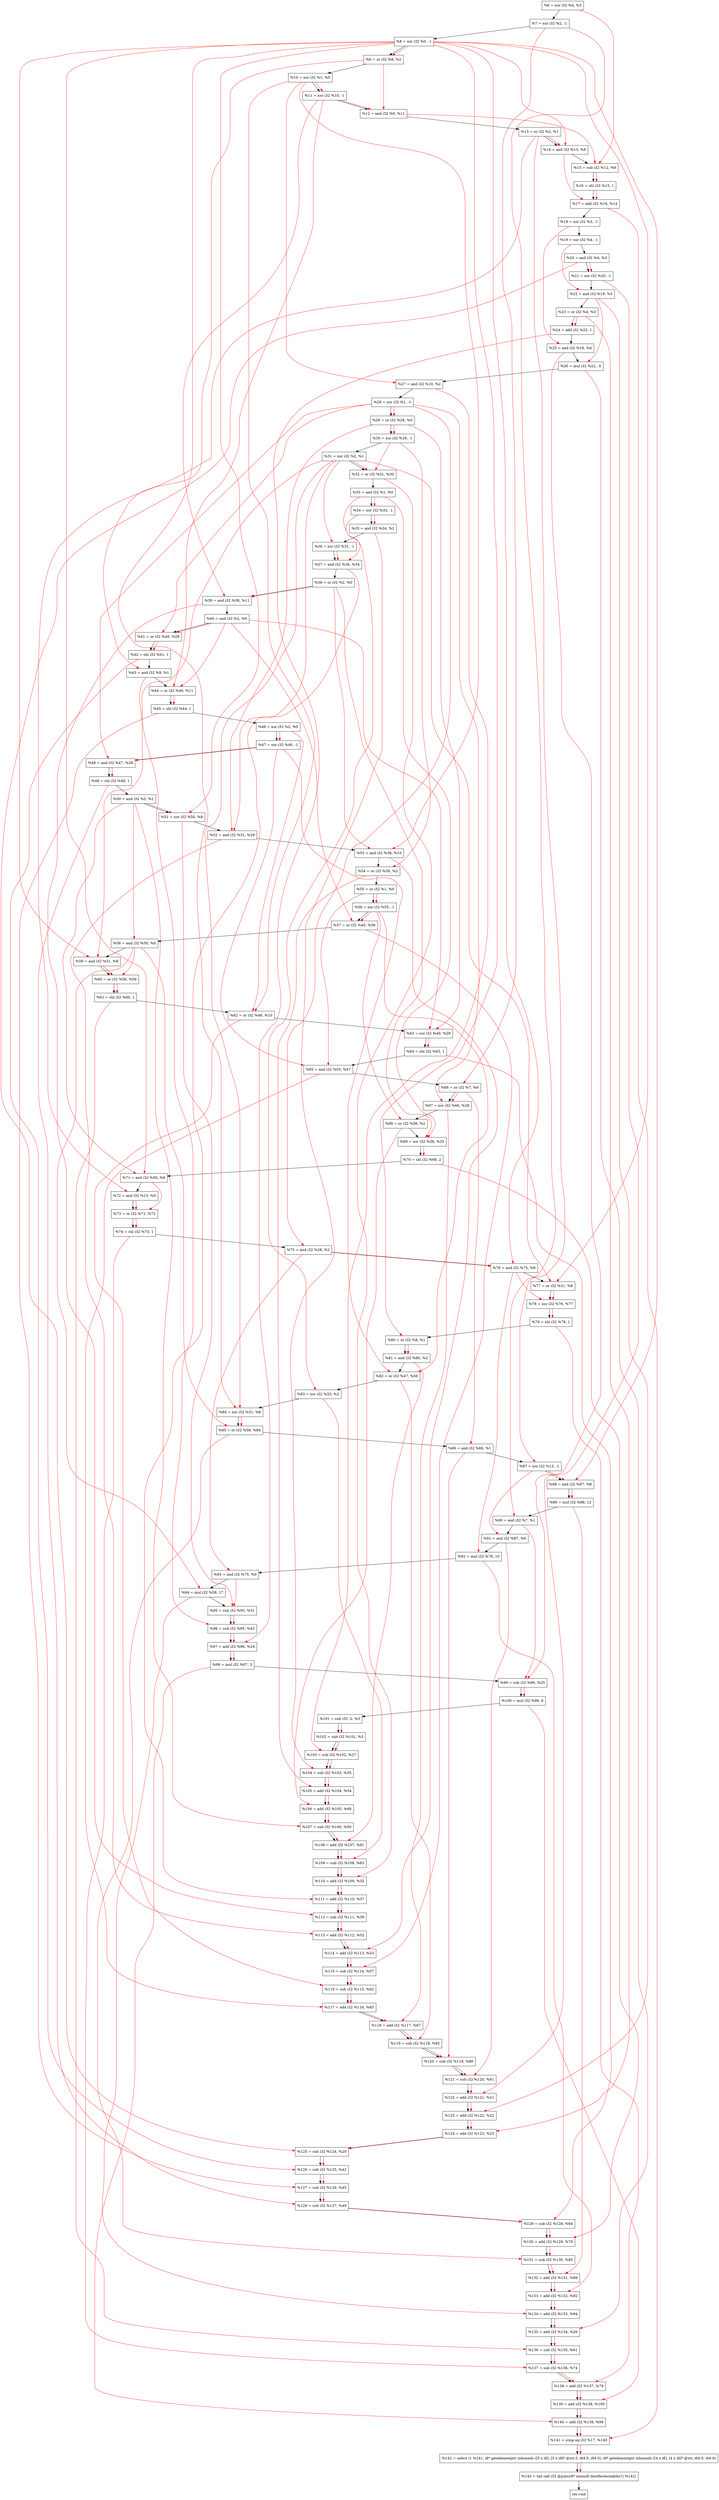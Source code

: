 digraph "DFG for'crackme' function" {
	Node0x2385130[shape=record, label="  %6 = xor i32 %4, %3"];
	Node0x23857b0[shape=record, label="  %7 = xor i32 %2, -1"];
	Node0x2385820[shape=record, label="  %8 = xor i32 %0, -1"];
	Node0x2385890[shape=record, label="  %9 = or i32 %8, %2"];
	Node0x2385900[shape=record, label="  %10 = xor i32 %1, %0"];
	Node0x2385970[shape=record, label="  %11 = xor i32 %10, -1"];
	Node0x23859e0[shape=record, label="  %12 = and i32 %9, %11"];
	Node0x2385a50[shape=record, label="  %13 = or i32 %2, %1"];
	Node0x2385ac0[shape=record, label="  %14 = and i32 %13, %8"];
	Node0x2385b30[shape=record, label="  %15 = sub i32 %12, %6"];
	Node0x2385bd0[shape=record, label="  %16 = shl i32 %15, 1"];
	Node0x2385c40[shape=record, label="  %17 = add i32 %16, %14"];
	Node0x2385cb0[shape=record, label="  %18 = xor i32 %3, -1"];
	Node0x2385d20[shape=record, label="  %19 = xor i32 %4, -1"];
	Node0x2385d90[shape=record, label="  %20 = and i32 %4, %3"];
	Node0x2385e00[shape=record, label="  %21 = xor i32 %20, -1"];
	Node0x2385e70[shape=record, label="  %22 = and i32 %19, %3"];
	Node0x2385ee0[shape=record, label="  %23 = or i32 %4, %3"];
	Node0x2385f50[shape=record, label="  %24 = add i32 %23, 1"];
	Node0x2385fc0[shape=record, label="  %25 = and i32 %18, %4"];
	Node0x2386060[shape=record, label="  %26 = mul i32 %22, -5"];
	Node0x23860d0[shape=record, label="  %27 = and i32 %10, %2"];
	Node0x2386140[shape=record, label="  %28 = xor i32 %1, -1"];
	Node0x23861b0[shape=record, label="  %29 = or i32 %28, %0"];
	Node0x2386220[shape=record, label="  %30 = xor i32 %29, -1"];
	Node0x2386290[shape=record, label="  %31 = xor i32 %2, %1"];
	Node0x2386300[shape=record, label="  %32 = or i32 %31, %30"];
	Node0x2386580[shape=record, label="  %33 = and i32 %1, %0"];
	Node0x23865f0[shape=record, label="  %34 = xor i32 %33, -1"];
	Node0x2386660[shape=record, label="  %35 = and i32 %34, %2"];
	Node0x23866d0[shape=record, label="  %36 = xor i32 %31, -1"];
	Node0x2386740[shape=record, label="  %37 = and i32 %36, %34"];
	Node0x23867b0[shape=record, label="  %38 = or i32 %2, %0"];
	Node0x2386820[shape=record, label="  %39 = and i32 %38, %11"];
	Node0x2386890[shape=record, label="  %40 = and i32 %2, %0"];
	Node0x2386900[shape=record, label="  %41 = or i32 %40, %28"];
	Node0x2386970[shape=record, label="  %42 = shl i32 %41, 1"];
	Node0x23869e0[shape=record, label="  %43 = and i32 %9, %1"];
	Node0x2386a50[shape=record, label="  %44 = or i32 %40, %11"];
	Node0x2386ac0[shape=record, label="  %45 = shl i32 %44, 1"];
	Node0x2386b30[shape=record, label="  %46 = xor i32 %2, %0"];
	Node0x2386ba0[shape=record, label="  %47 = xor i32 %46, -1"];
	Node0x2386c10[shape=record, label="  %48 = and i32 %47, %28"];
	Node0x2386c80[shape=record, label="  %49 = shl i32 %48, 1"];
	Node0x2386cf0[shape=record, label="  %50 = and i32 %2, %1"];
	Node0x2386d60[shape=record, label="  %51 = xor i32 %50, %8"];
	Node0x2386dd0[shape=record, label="  %52 = and i32 %31, %29"];
	Node0x2386e40[shape=record, label="  %53 = and i32 %38, %10"];
	Node0x2386eb0[shape=record, label="  %54 = or i32 %30, %2"];
	Node0x2386f20[shape=record, label="  %55 = or i32 %1, %0"];
	Node0x2386f90[shape=record, label="  %56 = xor i32 %55, -1"];
	Node0x2387000[shape=record, label="  %57 = or i32 %40, %56"];
	Node0x2387070[shape=record, label="  %58 = and i32 %50, %0"];
	Node0x23870e0[shape=record, label="  %59 = and i32 %31, %8"];
	Node0x2387150[shape=record, label="  %60 = or i32 %58, %59"];
	Node0x23871c0[shape=record, label="  %61 = shl i32 %60, 1"];
	Node0x2387230[shape=record, label="  %62 = or i32 %46, %10"];
	Node0x23872a0[shape=record, label="  %63 = xor i32 %40, %29"];
	Node0x2387310[shape=record, label="  %64 = shl i32 %63, 1"];
	Node0x2387790[shape=record, label="  %65 = and i32 %55, %47"];
	Node0x2387800[shape=record, label="  %66 = or i32 %7, %0"];
	Node0x2387870[shape=record, label="  %67 = xor i32 %66, %28"];
	Node0x23878e0[shape=record, label="  %68 = or i32 %56, %2"];
	Node0x2387950[shape=record, label="  %69 = xor i32 %38, %33"];
	Node0x23879f0[shape=record, label="  %70 = shl i32 %69, 2"];
	Node0x2387a60[shape=record, label="  %71 = and i32 %50, %8"];
	Node0x2387ad0[shape=record, label="  %72 = and i32 %13, %0"];
	Node0x2387b40[shape=record, label="  %73 = or i32 %71, %72"];
	Node0x2387bb0[shape=record, label="  %74 = shl i32 %73, 1"];
	Node0x2387c20[shape=record, label="  %75 = and i32 %28, %2"];
	Node0x2387c90[shape=record, label="  %76 = and i32 %75, %8"];
	Node0x2387d00[shape=record, label="  %77 = or i32 %31, %8"];
	Node0x2387d70[shape=record, label="  %78 = xor i32 %76, %77"];
	Node0x2387de0[shape=record, label="  %79 = shl i32 %78, 1"];
	Node0x2387e50[shape=record, label="  %80 = or i32 %8, %1"];
	Node0x2387ec0[shape=record, label="  %81 = and i32 %80, %2"];
	Node0x2387f30[shape=record, label="  %82 = or i32 %47, %56"];
	Node0x2387fa0[shape=record, label="  %83 = xor i32 %33, %2"];
	Node0x2388010[shape=record, label="  %84 = xor i32 %31, %8"];
	Node0x2388080[shape=record, label="  %85 = or i32 %58, %84"];
	Node0x23880f0[shape=record, label="  %86 = and i32 %66, %1"];
	Node0x2388160[shape=record, label="  %87 = xor i32 %13, -1"];
	Node0x23881d0[shape=record, label="  %88 = and i32 %87, %8"];
	Node0x2388270[shape=record, label="  %89 = mul i32 %88, 12"];
	Node0x23882e0[shape=record, label="  %90 = and i32 %7, %1"];
	Node0x2388350[shape=record, label="  %91 = and i32 %87, %0"];
	Node0x23883f0[shape=record, label="  %92 = mul i32 %76, 10"];
	Node0x2388460[shape=record, label="  %93 = and i32 %75, %0"];
	Node0x2388500[shape=record, label="  %94 = mul i32 %58, 17"];
	Node0x2388570[shape=record, label="  %95 = sub i32 %93, %51"];
	Node0x23885e0[shape=record, label="  %96 = sub i32 %95, %43"];
	Node0x2388650[shape=record, label="  %97 = add i32 %96, %24"];
	Node0x23886f0[shape=record, label="  %98 = mul i32 %97, 3"];
	Node0x2388760[shape=record, label="  %99 = sub i32 %90, %25"];
	Node0x2388800[shape=record, label="  %100 = mul i32 %99, 6"];
	Node0x23888a0[shape=record, label="  %101 = sub i32 -2, %3"];
	Node0x2388910[shape=record, label="  %102 = sub i32 %101, %3"];
	Node0x2388980[shape=record, label="  %103 = sub i32 %102, %27"];
	Node0x23889f0[shape=record, label="  %104 = sub i32 %103, %35"];
	Node0x2388a60[shape=record, label="  %105 = add i32 %104, %54"];
	Node0x2388ad0[shape=record, label="  %106 = add i32 %105, %68"];
	Node0x2388b40[shape=record, label="  %107 = sub i32 %106, %50"];
	Node0x2388bb0[shape=record, label="  %108 = add i32 %107, %81"];
	Node0x2388c20[shape=record, label="  %109 = sub i32 %108, %83"];
	Node0x2388c90[shape=record, label="  %110 = add i32 %109, %32"];
	Node0x2388d00[shape=record, label="  %111 = add i32 %110, %37"];
	Node0x2388d70[shape=record, label="  %112 = sub i32 %111, %39"];
	Node0x2388de0[shape=record, label="  %113 = add i32 %112, %52"];
	Node0x2388e50[shape=record, label="  %114 = add i32 %113, %53"];
	Node0x2388ec0[shape=record, label="  %115 = sub i32 %114, %57"];
	Node0x2388f30[shape=record, label="  %116 = sub i32 %115, %62"];
	Node0x2388fa0[shape=record, label="  %117 = add i32 %116, %65"];
	Node0x2389010[shape=record, label="  %118 = add i32 %117, %67"];
	Node0x2389080[shape=record, label="  %119 = sub i32 %118, %82"];
	Node0x23890f0[shape=record, label="  %120 = sub i32 %119, %86"];
	Node0x2389160[shape=record, label="  %121 = sub i32 %120, %91"];
	Node0x23891d0[shape=record, label="  %122 = add i32 %121, %21"];
	Node0x2389240[shape=record, label="  %123 = add i32 %122, %22"];
	Node0x23892b0[shape=record, label="  %124 = add i32 %123, %23"];
	Node0x2389320[shape=record, label="  %125 = sub i32 %124, %20"];
	Node0x2389390[shape=record, label="  %126 = sub i32 %125, %42"];
	Node0x2389400[shape=record, label="  %127 = sub i32 %126, %45"];
	Node0x2389470[shape=record, label="  %128 = sub i32 %127, %49"];
	Node0x2389cf0[shape=record, label="  %129 = sub i32 %128, %64"];
	Node0x2389d60[shape=record, label="  %130 = add i32 %129, %70"];
	Node0x2389dd0[shape=record, label="  %131 = sub i32 %130, %85"];
	Node0x2389e40[shape=record, label="  %132 = add i32 %131, %89"];
	Node0x2389eb0[shape=record, label="  %133 = add i32 %132, %92"];
	Node0x2389f20[shape=record, label="  %134 = add i32 %133, %94"];
	Node0x2389f90[shape=record, label="  %135 = add i32 %134, %26"];
	Node0x238a000[shape=record, label="  %136 = sub i32 %135, %61"];
	Node0x238a070[shape=record, label="  %137 = sub i32 %136, %74"];
	Node0x238a0e0[shape=record, label="  %138 = add i32 %137, %79"];
	Node0x238a150[shape=record, label="  %139 = add i32 %138, %100"];
	Node0x238a1c0[shape=record, label="  %140 = add i32 %139, %98"];
	Node0x238a230[shape=record, label="  %141 = icmp eq i32 %17, %140"];
	Node0x2325268[shape=record, label="  %142 = select i1 %141, i8* getelementptr inbounds ([5 x i8], [5 x i8]* @str.3, i64 0, i64 0), i8* getelementptr inbounds ([4 x i8], [4 x i8]* @str, i64 0, i64 0)"];
	Node0x238a4c0[shape=record, label="  %143 = tail call i32 @puts(i8* nonnull dereferenceable(1) %142)"];
	Node0x238a510[shape=record, label="  ret void"];
	Node0x2385130 -> Node0x23857b0;
	Node0x23857b0 -> Node0x2385820;
	Node0x2385820 -> Node0x2385890;
	Node0x2385890 -> Node0x2385900;
	Node0x2385900 -> Node0x2385970;
	Node0x2385970 -> Node0x23859e0;
	Node0x23859e0 -> Node0x2385a50;
	Node0x2385a50 -> Node0x2385ac0;
	Node0x2385ac0 -> Node0x2385b30;
	Node0x2385b30 -> Node0x2385bd0;
	Node0x2385bd0 -> Node0x2385c40;
	Node0x2385c40 -> Node0x2385cb0;
	Node0x2385cb0 -> Node0x2385d20;
	Node0x2385d20 -> Node0x2385d90;
	Node0x2385d90 -> Node0x2385e00;
	Node0x2385e00 -> Node0x2385e70;
	Node0x2385e70 -> Node0x2385ee0;
	Node0x2385ee0 -> Node0x2385f50;
	Node0x2385f50 -> Node0x2385fc0;
	Node0x2385fc0 -> Node0x2386060;
	Node0x2386060 -> Node0x23860d0;
	Node0x23860d0 -> Node0x2386140;
	Node0x2386140 -> Node0x23861b0;
	Node0x23861b0 -> Node0x2386220;
	Node0x2386220 -> Node0x2386290;
	Node0x2386290 -> Node0x2386300;
	Node0x2386300 -> Node0x2386580;
	Node0x2386580 -> Node0x23865f0;
	Node0x23865f0 -> Node0x2386660;
	Node0x2386660 -> Node0x23866d0;
	Node0x23866d0 -> Node0x2386740;
	Node0x2386740 -> Node0x23867b0;
	Node0x23867b0 -> Node0x2386820;
	Node0x2386820 -> Node0x2386890;
	Node0x2386890 -> Node0x2386900;
	Node0x2386900 -> Node0x2386970;
	Node0x2386970 -> Node0x23869e0;
	Node0x23869e0 -> Node0x2386a50;
	Node0x2386a50 -> Node0x2386ac0;
	Node0x2386ac0 -> Node0x2386b30;
	Node0x2386b30 -> Node0x2386ba0;
	Node0x2386ba0 -> Node0x2386c10;
	Node0x2386c10 -> Node0x2386c80;
	Node0x2386c80 -> Node0x2386cf0;
	Node0x2386cf0 -> Node0x2386d60;
	Node0x2386d60 -> Node0x2386dd0;
	Node0x2386dd0 -> Node0x2386e40;
	Node0x2386e40 -> Node0x2386eb0;
	Node0x2386eb0 -> Node0x2386f20;
	Node0x2386f20 -> Node0x2386f90;
	Node0x2386f90 -> Node0x2387000;
	Node0x2387000 -> Node0x2387070;
	Node0x2387070 -> Node0x23870e0;
	Node0x23870e0 -> Node0x2387150;
	Node0x2387150 -> Node0x23871c0;
	Node0x23871c0 -> Node0x2387230;
	Node0x2387230 -> Node0x23872a0;
	Node0x23872a0 -> Node0x2387310;
	Node0x2387310 -> Node0x2387790;
	Node0x2387790 -> Node0x2387800;
	Node0x2387800 -> Node0x2387870;
	Node0x2387870 -> Node0x23878e0;
	Node0x23878e0 -> Node0x2387950;
	Node0x2387950 -> Node0x23879f0;
	Node0x23879f0 -> Node0x2387a60;
	Node0x2387a60 -> Node0x2387ad0;
	Node0x2387ad0 -> Node0x2387b40;
	Node0x2387b40 -> Node0x2387bb0;
	Node0x2387bb0 -> Node0x2387c20;
	Node0x2387c20 -> Node0x2387c90;
	Node0x2387c90 -> Node0x2387d00;
	Node0x2387d00 -> Node0x2387d70;
	Node0x2387d70 -> Node0x2387de0;
	Node0x2387de0 -> Node0x2387e50;
	Node0x2387e50 -> Node0x2387ec0;
	Node0x2387ec0 -> Node0x2387f30;
	Node0x2387f30 -> Node0x2387fa0;
	Node0x2387fa0 -> Node0x2388010;
	Node0x2388010 -> Node0x2388080;
	Node0x2388080 -> Node0x23880f0;
	Node0x23880f0 -> Node0x2388160;
	Node0x2388160 -> Node0x23881d0;
	Node0x23881d0 -> Node0x2388270;
	Node0x2388270 -> Node0x23882e0;
	Node0x23882e0 -> Node0x2388350;
	Node0x2388350 -> Node0x23883f0;
	Node0x23883f0 -> Node0x2388460;
	Node0x2388460 -> Node0x2388500;
	Node0x2388500 -> Node0x2388570;
	Node0x2388570 -> Node0x23885e0;
	Node0x23885e0 -> Node0x2388650;
	Node0x2388650 -> Node0x23886f0;
	Node0x23886f0 -> Node0x2388760;
	Node0x2388760 -> Node0x2388800;
	Node0x2388800 -> Node0x23888a0;
	Node0x23888a0 -> Node0x2388910;
	Node0x2388910 -> Node0x2388980;
	Node0x2388980 -> Node0x23889f0;
	Node0x23889f0 -> Node0x2388a60;
	Node0x2388a60 -> Node0x2388ad0;
	Node0x2388ad0 -> Node0x2388b40;
	Node0x2388b40 -> Node0x2388bb0;
	Node0x2388bb0 -> Node0x2388c20;
	Node0x2388c20 -> Node0x2388c90;
	Node0x2388c90 -> Node0x2388d00;
	Node0x2388d00 -> Node0x2388d70;
	Node0x2388d70 -> Node0x2388de0;
	Node0x2388de0 -> Node0x2388e50;
	Node0x2388e50 -> Node0x2388ec0;
	Node0x2388ec0 -> Node0x2388f30;
	Node0x2388f30 -> Node0x2388fa0;
	Node0x2388fa0 -> Node0x2389010;
	Node0x2389010 -> Node0x2389080;
	Node0x2389080 -> Node0x23890f0;
	Node0x23890f0 -> Node0x2389160;
	Node0x2389160 -> Node0x23891d0;
	Node0x23891d0 -> Node0x2389240;
	Node0x2389240 -> Node0x23892b0;
	Node0x23892b0 -> Node0x2389320;
	Node0x2389320 -> Node0x2389390;
	Node0x2389390 -> Node0x2389400;
	Node0x2389400 -> Node0x2389470;
	Node0x2389470 -> Node0x2389cf0;
	Node0x2389cf0 -> Node0x2389d60;
	Node0x2389d60 -> Node0x2389dd0;
	Node0x2389dd0 -> Node0x2389e40;
	Node0x2389e40 -> Node0x2389eb0;
	Node0x2389eb0 -> Node0x2389f20;
	Node0x2389f20 -> Node0x2389f90;
	Node0x2389f90 -> Node0x238a000;
	Node0x238a000 -> Node0x238a070;
	Node0x238a070 -> Node0x238a0e0;
	Node0x238a0e0 -> Node0x238a150;
	Node0x238a150 -> Node0x238a1c0;
	Node0x238a1c0 -> Node0x238a230;
	Node0x238a230 -> Node0x2325268;
	Node0x2325268 -> Node0x238a4c0;
	Node0x238a4c0 -> Node0x238a510;
edge [color=red]
	Node0x2385820 -> Node0x2385890;
	Node0x2385900 -> Node0x2385970;
	Node0x2385890 -> Node0x23859e0;
	Node0x2385970 -> Node0x23859e0;
	Node0x2385a50 -> Node0x2385ac0;
	Node0x2385820 -> Node0x2385ac0;
	Node0x23859e0 -> Node0x2385b30;
	Node0x2385130 -> Node0x2385b30;
	Node0x2385b30 -> Node0x2385bd0;
	Node0x2385bd0 -> Node0x2385c40;
	Node0x2385ac0 -> Node0x2385c40;
	Node0x2385d90 -> Node0x2385e00;
	Node0x2385d20 -> Node0x2385e70;
	Node0x2385ee0 -> Node0x2385f50;
	Node0x2385cb0 -> Node0x2385fc0;
	Node0x2385e70 -> Node0x2386060;
	Node0x2385900 -> Node0x23860d0;
	Node0x2386140 -> Node0x23861b0;
	Node0x23861b0 -> Node0x2386220;
	Node0x2386290 -> Node0x2386300;
	Node0x2386220 -> Node0x2386300;
	Node0x2386580 -> Node0x23865f0;
	Node0x23865f0 -> Node0x2386660;
	Node0x2386290 -> Node0x23866d0;
	Node0x23866d0 -> Node0x2386740;
	Node0x23865f0 -> Node0x2386740;
	Node0x23867b0 -> Node0x2386820;
	Node0x2385970 -> Node0x2386820;
	Node0x2386890 -> Node0x2386900;
	Node0x2386140 -> Node0x2386900;
	Node0x2386900 -> Node0x2386970;
	Node0x2385890 -> Node0x23869e0;
	Node0x2386890 -> Node0x2386a50;
	Node0x2385970 -> Node0x2386a50;
	Node0x2386a50 -> Node0x2386ac0;
	Node0x2386b30 -> Node0x2386ba0;
	Node0x2386ba0 -> Node0x2386c10;
	Node0x2386140 -> Node0x2386c10;
	Node0x2386c10 -> Node0x2386c80;
	Node0x2386cf0 -> Node0x2386d60;
	Node0x2385820 -> Node0x2386d60;
	Node0x2386290 -> Node0x2386dd0;
	Node0x23861b0 -> Node0x2386dd0;
	Node0x23867b0 -> Node0x2386e40;
	Node0x2385900 -> Node0x2386e40;
	Node0x2386220 -> Node0x2386eb0;
	Node0x2386f20 -> Node0x2386f90;
	Node0x2386890 -> Node0x2387000;
	Node0x2386f90 -> Node0x2387000;
	Node0x2386cf0 -> Node0x2387070;
	Node0x2386290 -> Node0x23870e0;
	Node0x2385820 -> Node0x23870e0;
	Node0x2387070 -> Node0x2387150;
	Node0x23870e0 -> Node0x2387150;
	Node0x2387150 -> Node0x23871c0;
	Node0x2386b30 -> Node0x2387230;
	Node0x2385900 -> Node0x2387230;
	Node0x2386890 -> Node0x23872a0;
	Node0x23861b0 -> Node0x23872a0;
	Node0x23872a0 -> Node0x2387310;
	Node0x2386f20 -> Node0x2387790;
	Node0x2386ba0 -> Node0x2387790;
	Node0x23857b0 -> Node0x2387800;
	Node0x2387800 -> Node0x2387870;
	Node0x2386140 -> Node0x2387870;
	Node0x2386f90 -> Node0x23878e0;
	Node0x23867b0 -> Node0x2387950;
	Node0x2386580 -> Node0x2387950;
	Node0x2387950 -> Node0x23879f0;
	Node0x2386cf0 -> Node0x2387a60;
	Node0x2385820 -> Node0x2387a60;
	Node0x2385a50 -> Node0x2387ad0;
	Node0x2387a60 -> Node0x2387b40;
	Node0x2387ad0 -> Node0x2387b40;
	Node0x2387b40 -> Node0x2387bb0;
	Node0x2386140 -> Node0x2387c20;
	Node0x2387c20 -> Node0x2387c90;
	Node0x2385820 -> Node0x2387c90;
	Node0x2386290 -> Node0x2387d00;
	Node0x2385820 -> Node0x2387d00;
	Node0x2387c90 -> Node0x2387d70;
	Node0x2387d00 -> Node0x2387d70;
	Node0x2387d70 -> Node0x2387de0;
	Node0x2385820 -> Node0x2387e50;
	Node0x2387e50 -> Node0x2387ec0;
	Node0x2386ba0 -> Node0x2387f30;
	Node0x2386f90 -> Node0x2387f30;
	Node0x2386580 -> Node0x2387fa0;
	Node0x2386290 -> Node0x2388010;
	Node0x2385820 -> Node0x2388010;
	Node0x2387070 -> Node0x2388080;
	Node0x2388010 -> Node0x2388080;
	Node0x2387800 -> Node0x23880f0;
	Node0x2385a50 -> Node0x2388160;
	Node0x2388160 -> Node0x23881d0;
	Node0x2385820 -> Node0x23881d0;
	Node0x23881d0 -> Node0x2388270;
	Node0x23857b0 -> Node0x23882e0;
	Node0x2388160 -> Node0x2388350;
	Node0x2387c90 -> Node0x23883f0;
	Node0x2387c20 -> Node0x2388460;
	Node0x2387070 -> Node0x2388500;
	Node0x2388460 -> Node0x2388570;
	Node0x2386d60 -> Node0x2388570;
	Node0x2388570 -> Node0x23885e0;
	Node0x23869e0 -> Node0x23885e0;
	Node0x23885e0 -> Node0x2388650;
	Node0x2385f50 -> Node0x2388650;
	Node0x2388650 -> Node0x23886f0;
	Node0x23882e0 -> Node0x2388760;
	Node0x2385fc0 -> Node0x2388760;
	Node0x2388760 -> Node0x2388800;
	Node0x23888a0 -> Node0x2388910;
	Node0x2388910 -> Node0x2388980;
	Node0x23860d0 -> Node0x2388980;
	Node0x2388980 -> Node0x23889f0;
	Node0x2386660 -> Node0x23889f0;
	Node0x23889f0 -> Node0x2388a60;
	Node0x2386eb0 -> Node0x2388a60;
	Node0x2388a60 -> Node0x2388ad0;
	Node0x23878e0 -> Node0x2388ad0;
	Node0x2388ad0 -> Node0x2388b40;
	Node0x2386cf0 -> Node0x2388b40;
	Node0x2388b40 -> Node0x2388bb0;
	Node0x2387ec0 -> Node0x2388bb0;
	Node0x2388bb0 -> Node0x2388c20;
	Node0x2387fa0 -> Node0x2388c20;
	Node0x2388c20 -> Node0x2388c90;
	Node0x2386300 -> Node0x2388c90;
	Node0x2388c90 -> Node0x2388d00;
	Node0x2386740 -> Node0x2388d00;
	Node0x2388d00 -> Node0x2388d70;
	Node0x2386820 -> Node0x2388d70;
	Node0x2388d70 -> Node0x2388de0;
	Node0x2386dd0 -> Node0x2388de0;
	Node0x2388de0 -> Node0x2388e50;
	Node0x2386e40 -> Node0x2388e50;
	Node0x2388e50 -> Node0x2388ec0;
	Node0x2387000 -> Node0x2388ec0;
	Node0x2388ec0 -> Node0x2388f30;
	Node0x2387230 -> Node0x2388f30;
	Node0x2388f30 -> Node0x2388fa0;
	Node0x2387790 -> Node0x2388fa0;
	Node0x2388fa0 -> Node0x2389010;
	Node0x2387870 -> Node0x2389010;
	Node0x2389010 -> Node0x2389080;
	Node0x2387f30 -> Node0x2389080;
	Node0x2389080 -> Node0x23890f0;
	Node0x23880f0 -> Node0x23890f0;
	Node0x23890f0 -> Node0x2389160;
	Node0x2388350 -> Node0x2389160;
	Node0x2389160 -> Node0x23891d0;
	Node0x2385e00 -> Node0x23891d0;
	Node0x23891d0 -> Node0x2389240;
	Node0x2385e70 -> Node0x2389240;
	Node0x2389240 -> Node0x23892b0;
	Node0x2385ee0 -> Node0x23892b0;
	Node0x23892b0 -> Node0x2389320;
	Node0x2385d90 -> Node0x2389320;
	Node0x2389320 -> Node0x2389390;
	Node0x2386970 -> Node0x2389390;
	Node0x2389390 -> Node0x2389400;
	Node0x2386ac0 -> Node0x2389400;
	Node0x2389400 -> Node0x2389470;
	Node0x2386c80 -> Node0x2389470;
	Node0x2389470 -> Node0x2389cf0;
	Node0x2387310 -> Node0x2389cf0;
	Node0x2389cf0 -> Node0x2389d60;
	Node0x23879f0 -> Node0x2389d60;
	Node0x2389d60 -> Node0x2389dd0;
	Node0x2388080 -> Node0x2389dd0;
	Node0x2389dd0 -> Node0x2389e40;
	Node0x2388270 -> Node0x2389e40;
	Node0x2389e40 -> Node0x2389eb0;
	Node0x23883f0 -> Node0x2389eb0;
	Node0x2389eb0 -> Node0x2389f20;
	Node0x2388500 -> Node0x2389f20;
	Node0x2389f20 -> Node0x2389f90;
	Node0x2386060 -> Node0x2389f90;
	Node0x2389f90 -> Node0x238a000;
	Node0x23871c0 -> Node0x238a000;
	Node0x238a000 -> Node0x238a070;
	Node0x2387bb0 -> Node0x238a070;
	Node0x238a070 -> Node0x238a0e0;
	Node0x2387de0 -> Node0x238a0e0;
	Node0x238a0e0 -> Node0x238a150;
	Node0x2388800 -> Node0x238a150;
	Node0x238a150 -> Node0x238a1c0;
	Node0x23886f0 -> Node0x238a1c0;
	Node0x2385c40 -> Node0x238a230;
	Node0x238a1c0 -> Node0x238a230;
	Node0x238a230 -> Node0x2325268;
	Node0x2325268 -> Node0x238a4c0;
}

